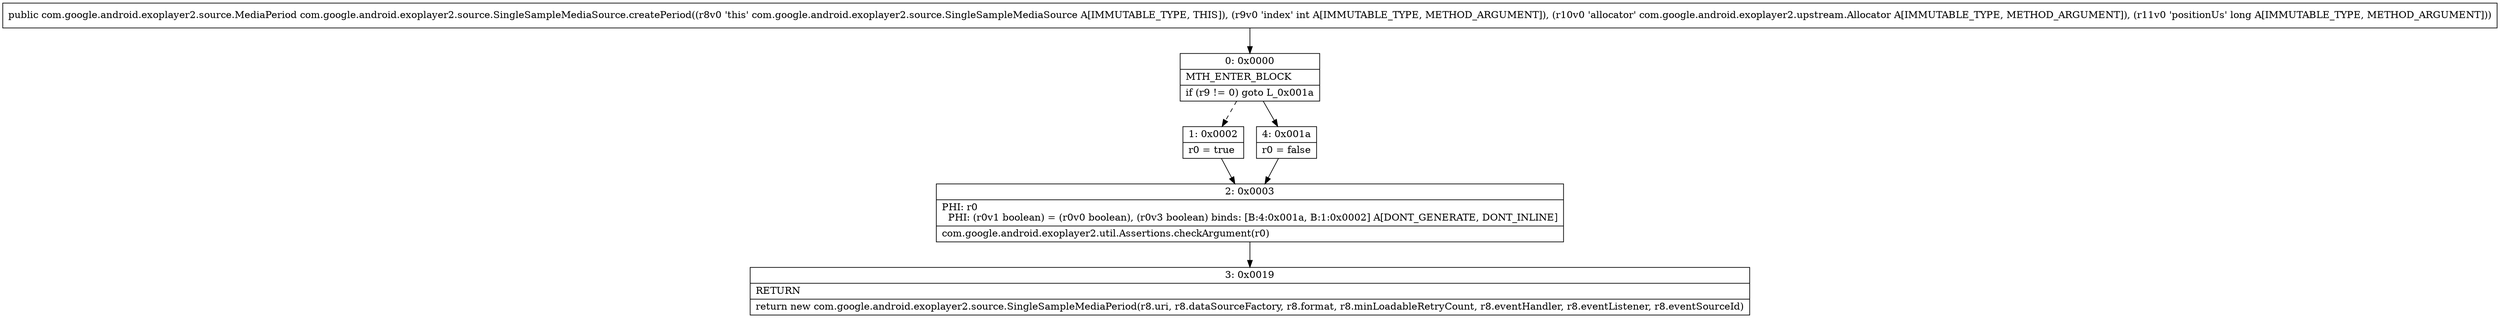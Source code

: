 digraph "CFG forcom.google.android.exoplayer2.source.SingleSampleMediaSource.createPeriod(ILcom\/google\/android\/exoplayer2\/upstream\/Allocator;J)Lcom\/google\/android\/exoplayer2\/source\/MediaPeriod;" {
Node_0 [shape=record,label="{0\:\ 0x0000|MTH_ENTER_BLOCK\l|if (r9 != 0) goto L_0x001a\l}"];
Node_1 [shape=record,label="{1\:\ 0x0002|r0 = true\l}"];
Node_2 [shape=record,label="{2\:\ 0x0003|PHI: r0 \l  PHI: (r0v1 boolean) = (r0v0 boolean), (r0v3 boolean) binds: [B:4:0x001a, B:1:0x0002] A[DONT_GENERATE, DONT_INLINE]\l|com.google.android.exoplayer2.util.Assertions.checkArgument(r0)\l}"];
Node_3 [shape=record,label="{3\:\ 0x0019|RETURN\l|return new com.google.android.exoplayer2.source.SingleSampleMediaPeriod(r8.uri, r8.dataSourceFactory, r8.format, r8.minLoadableRetryCount, r8.eventHandler, r8.eventListener, r8.eventSourceId)\l}"];
Node_4 [shape=record,label="{4\:\ 0x001a|r0 = false\l}"];
MethodNode[shape=record,label="{public com.google.android.exoplayer2.source.MediaPeriod com.google.android.exoplayer2.source.SingleSampleMediaSource.createPeriod((r8v0 'this' com.google.android.exoplayer2.source.SingleSampleMediaSource A[IMMUTABLE_TYPE, THIS]), (r9v0 'index' int A[IMMUTABLE_TYPE, METHOD_ARGUMENT]), (r10v0 'allocator' com.google.android.exoplayer2.upstream.Allocator A[IMMUTABLE_TYPE, METHOD_ARGUMENT]), (r11v0 'positionUs' long A[IMMUTABLE_TYPE, METHOD_ARGUMENT])) }"];
MethodNode -> Node_0;
Node_0 -> Node_1[style=dashed];
Node_0 -> Node_4;
Node_1 -> Node_2;
Node_2 -> Node_3;
Node_4 -> Node_2;
}

